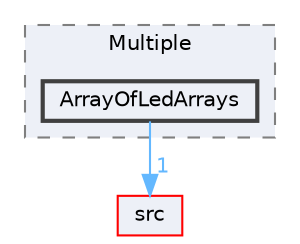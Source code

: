 digraph "/home/runner/work/FastLED/FastLED/examples/Multiple/ArrayOfLedArrays"
{
 // LATEX_PDF_SIZE
  bgcolor="transparent";
  edge [fontname=Helvetica,fontsize=10,labelfontname=Helvetica,labelfontsize=10];
  node [fontname=Helvetica,fontsize=10,shape=box,height=0.2,width=0.4];
  compound=true
  subgraph clusterdir_b0ccd010afae1b6736eeed36b0121387 {
    graph [ bgcolor="#edf0f7", pencolor="grey50", label="Multiple", fontname=Helvetica,fontsize=10 style="filled,dashed", URL="dir_b0ccd010afae1b6736eeed36b0121387.html",tooltip=""]
  dir_41abf51c69ab88f0bae535d94579894f [label="ArrayOfLedArrays", fillcolor="#edf0f7", color="grey25", style="filled,bold", URL="dir_41abf51c69ab88f0bae535d94579894f.html",tooltip=""];
  }
  dir_68267d1309a1af8e8297ef4c3efbcdba [label="src", fillcolor="#edf0f7", color="red", style="filled", URL="dir_68267d1309a1af8e8297ef4c3efbcdba.html",tooltip=""];
  dir_41abf51c69ab88f0bae535d94579894f->dir_68267d1309a1af8e8297ef4c3efbcdba [headlabel="1", labeldistance=1.5 headhref="dir_000008_000073.html" href="dir_000008_000073.html" color="steelblue1" fontcolor="steelblue1"];
}
